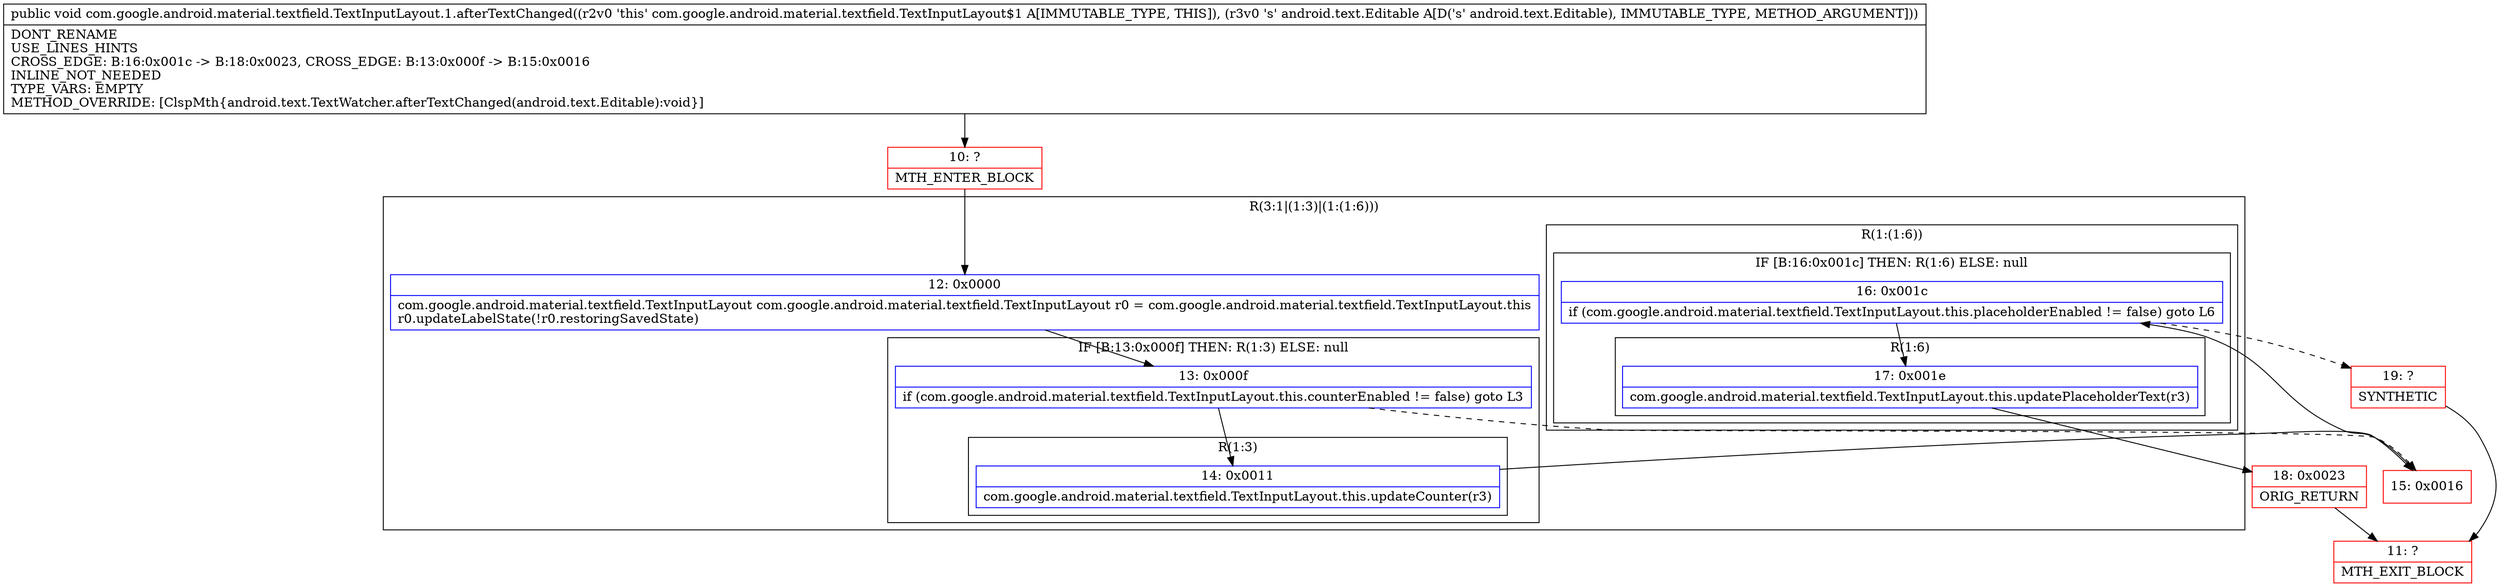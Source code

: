 digraph "CFG forcom.google.android.material.textfield.TextInputLayout.1.afterTextChanged(Landroid\/text\/Editable;)V" {
subgraph cluster_Region_1136860935 {
label = "R(3:1|(1:3)|(1:(1:6)))";
node [shape=record,color=blue];
Node_12 [shape=record,label="{12\:\ 0x0000|com.google.android.material.textfield.TextInputLayout com.google.android.material.textfield.TextInputLayout r0 = com.google.android.material.textfield.TextInputLayout.this\lr0.updateLabelState(!r0.restoringSavedState)\l}"];
subgraph cluster_IfRegion_682234192 {
label = "IF [B:13:0x000f] THEN: R(1:3) ELSE: null";
node [shape=record,color=blue];
Node_13 [shape=record,label="{13\:\ 0x000f|if (com.google.android.material.textfield.TextInputLayout.this.counterEnabled != false) goto L3\l}"];
subgraph cluster_Region_1912166894 {
label = "R(1:3)";
node [shape=record,color=blue];
Node_14 [shape=record,label="{14\:\ 0x0011|com.google.android.material.textfield.TextInputLayout.this.updateCounter(r3)\l}"];
}
}
subgraph cluster_Region_1546345205 {
label = "R(1:(1:6))";
node [shape=record,color=blue];
subgraph cluster_IfRegion_1890738666 {
label = "IF [B:16:0x001c] THEN: R(1:6) ELSE: null";
node [shape=record,color=blue];
Node_16 [shape=record,label="{16\:\ 0x001c|if (com.google.android.material.textfield.TextInputLayout.this.placeholderEnabled != false) goto L6\l}"];
subgraph cluster_Region_149610045 {
label = "R(1:6)";
node [shape=record,color=blue];
Node_17 [shape=record,label="{17\:\ 0x001e|com.google.android.material.textfield.TextInputLayout.this.updatePlaceholderText(r3)\l}"];
}
}
}
}
Node_10 [shape=record,color=red,label="{10\:\ ?|MTH_ENTER_BLOCK\l}"];
Node_15 [shape=record,color=red,label="{15\:\ 0x0016}"];
Node_18 [shape=record,color=red,label="{18\:\ 0x0023|ORIG_RETURN\l}"];
Node_11 [shape=record,color=red,label="{11\:\ ?|MTH_EXIT_BLOCK\l}"];
Node_19 [shape=record,color=red,label="{19\:\ ?|SYNTHETIC\l}"];
MethodNode[shape=record,label="{public void com.google.android.material.textfield.TextInputLayout.1.afterTextChanged((r2v0 'this' com.google.android.material.textfield.TextInputLayout$1 A[IMMUTABLE_TYPE, THIS]), (r3v0 's' android.text.Editable A[D('s' android.text.Editable), IMMUTABLE_TYPE, METHOD_ARGUMENT]))  | DONT_RENAME\lUSE_LINES_HINTS\lCROSS_EDGE: B:16:0x001c \-\> B:18:0x0023, CROSS_EDGE: B:13:0x000f \-\> B:15:0x0016\lINLINE_NOT_NEEDED\lTYPE_VARS: EMPTY\lMETHOD_OVERRIDE: [ClspMth\{android.text.TextWatcher.afterTextChanged(android.text.Editable):void\}]\l}"];
MethodNode -> Node_10;Node_12 -> Node_13;
Node_13 -> Node_14;
Node_13 -> Node_15[style=dashed];
Node_14 -> Node_15;
Node_16 -> Node_17;
Node_16 -> Node_19[style=dashed];
Node_17 -> Node_18;
Node_10 -> Node_12;
Node_15 -> Node_16;
Node_18 -> Node_11;
Node_19 -> Node_11;
}

